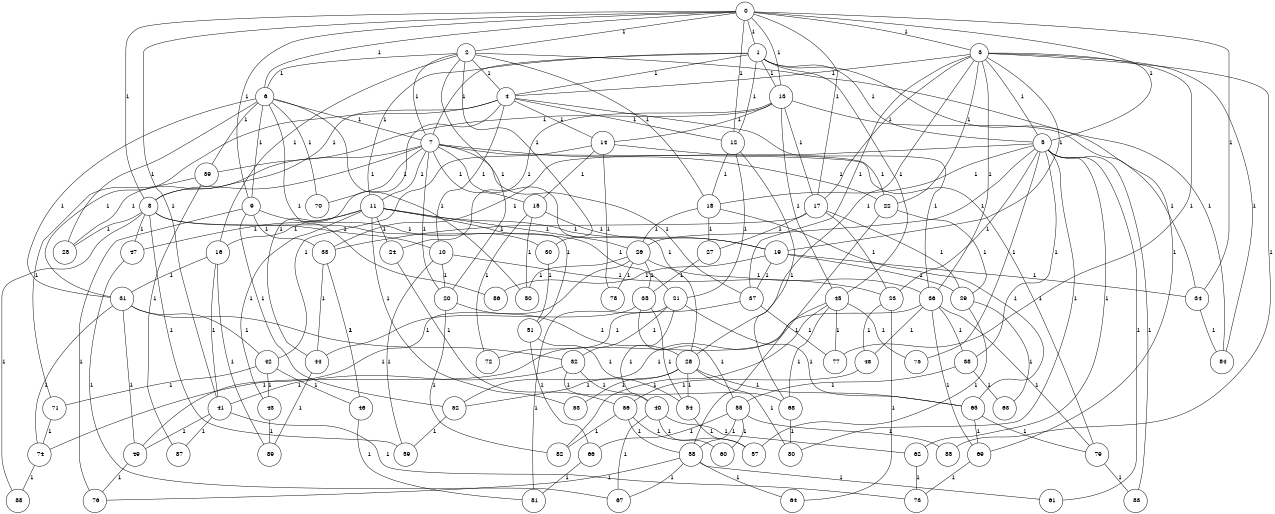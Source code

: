 graph G {
size="8.5,11;"
ratio = "expand;"
fixedsize="true;"
overlap="scale;"
node[shape=circle,width=.12,hight=.12,fontsize=12]
edge[fontsize=12]

0[label=" 0" color=black, pos="1.5539203,2.793367!"];
1[label=" 1" color=black, pos="0.67407427,0.036654754!"];
2[label=" 2" color=black, pos="2.4442814,0.19435148!"];
3[label=" 3" color=black, pos="0.37747813,1.8288395!"];
4[label=" 4" color=black, pos="0.4538446,0.59532982!"];
5[label=" 5" color=black, pos="1.448791,1.2657232!"];
6[label=" 6" color=black, pos="1.8332604,0.97471695!"];
7[label=" 7" color=black, pos="1.7769106,1.3228152!"];
8[label=" 8" color=black, pos="2.666654,0.91141711!"];
9[label=" 9" color=black, pos="0.8302891,2.5661046!"];
10[label=" 10" color=black, pos="1.3830999,1.4260194!"];
11[label=" 11" color=black, pos="1.2962826,1.1263096!"];
12[label=" 12" color=black, pos="0.51253889,0.28312448!"];
13[label=" 13" color=black, pos="1.8257236,1.017305!"];
14[label=" 14" color=black, pos="2.6040042,0.18255805!"];
15[label=" 15" color=black, pos="1.3590534,2.7117457!"];
16[label=" 16" color=black, pos="0.62155539,1.3664356!"];
17[label=" 17" color=black, pos="2.5712346,1.726415!"];
18[label=" 18" color=black, pos="0.69299622,1.7149126!"];
19[label=" 19" color=black, pos="0.40729336,2.739406!"];
20[label=" 20" color=black, pos="1.5628616,1.8811621!"];
21[label=" 21" color=black, pos="1.5713781,2.0475693!"];
22[label=" 22" color=black, pos="1.890489,0.55629704!"];
23[label=" 23" color=black, pos="1.7355005,1.2752497!"];
24[label=" 24" color=black, pos="2.8912055,1.8089004!"];
25[label=" 25" color=black, pos="1.5742256,2.4167747!"];
26[label=" 26" color=black, pos="2.6877498,1.2565006!"];
27[label=" 27" color=black, pos="2.9729095,0.01487545!"];
28[label=" 28" color=black, pos="0.018436972,0.92435634!"];
29[label=" 29" color=black, pos="2.7945047,1.7651973!"];
30[label=" 30" color=black, pos="2.2020529,1.9345361!"];
31[label=" 31" color=black, pos="2.589537,0.2946094!"];
32[label=" 32" color=black, pos="1.8514712,0.94318263!"];
33[label=" 33" color=black, pos="1.6388253,0.69291854!"];
34[label=" 34" color=black, pos="1.4916446,1.4216183!"];
35[label=" 35" color=black, pos="0.94532564,2.0003253!"];
36[label=" 36" color=black, pos="1.3325313,1.5535777!"];
37[label=" 37" color=black, pos="0.89660726,1.8120297!"];
38[label=" 38" color=black, pos="2.6402693,0.036213631!"];
39[label=" 39" color=black, pos="0.95635164,1.7105489!"];
40[label=" 40" color=black, pos="1.4343329,0.23351962!"];
41[label=" 41" color=black, pos="2.0136889,0.39973322!"];
42[label=" 42" color=black, pos="1.8758573,0.96988769!"];
43[label=" 43" color=black, pos="1.2578453,1.7849455!"];
44[label=" 44" color=black, pos="1.8948947,0.71741259!"];
45[label=" 45" color=black, pos="0.65729818,1.8901621!"];
46[label=" 46" color=black, pos="1.2760081,0.5273739!"];
47[label=" 47" color=black, pos="0.25719875,1.0401826!"];
48[label=" 48" color=black, pos="2.8916543,1.7646897!"];
49[label=" 49" color=black, pos="2.2001404,1.4106767!"];
50[label=" 50" color=black, pos="0.98577447,2.8971806!"];
51[label=" 51" color=black, pos="2.3507774,1.8339963!"];
52[label=" 52" color=black, pos="1.0206493,2.037174!"];
53[label=" 53" color=black, pos="0.080851225,0.975515!"];
54[label=" 54" color=black, pos="2.8537118,2.5892191!"];
55[label=" 55" color=black, pos="0.7408117,2.8024422!"];
56[label=" 56" color=black, pos="0.90310389,2.5378092!"];
57[label=" 57" color=black, pos="2.7315548,2.179242!"];
58[label=" 58" color=black, pos="2.3290503,2.960949!"];
59[label=" 59" color=black, pos="2.7585487,2.9254998!"];
60[label=" 60" color=black, pos="2.3463543,2.4571454!"];
61[label=" 61" color=black, pos="0.89000982,0.78406486!"];
62[label=" 62" color=black, pos="1.9355493,0.85463216!"];
63[label=" 63" color=black, pos="2.0026856,1.3088271!"];
64[label=" 64" color=black, pos="0.22420621,0.0090337796!"];
65[label=" 65" color=black, pos="1.7951222,1.6730903!"];
66[label=" 66" color=black, pos="2.2646983,2.8040002!"];
67[label=" 67" color=black, pos="2.4289848,2.8024449!"];
68[label=" 68" color=black, pos="1.6921737,1.2025446!"];
69[label=" 69" color=black, pos="1.6922508,1.3259052!"];
70[label=" 70" color=black, pos="0.3598934,2.3041611!"];
71[label=" 71" color=black, pos="1.8376117,1.2683685!"];
72[label=" 72" color=black, pos="2.4596245,0.017578921!"];
73[label=" 73" color=black, pos="0.46567801,0.37891925!"];
74[label=" 74" color=black, pos="2.3247087,0.75362321!"];
75[label=" 75" color=black, pos="1.9124195,2.5290325!"];
76[label=" 76" color=black, pos="2.8156584,1.1867768!"];
77[label=" 77" color=black, pos="0.7181866,0.13570929!"];
78[label=" 78" color=black, pos="1.6932193,1.440659!"];
79[label=" 79" color=black, pos="1.0528586,2.5926489!"];
80[label=" 80" color=black, pos="2.9864298,2.7672299!"];
81[label=" 81" color=black, pos="1.300897,0.18248407!"];
82[label=" 82" color=black, pos="0.3290686,0.37929914!"];
83[label=" 83" color=black, pos="2.4921754,0.84608131!"];
84[label=" 84" color=black, pos="1.6399088,0.81574296!"];
85[label=" 85" color=black, pos="0.54554008,0.43617538!"];
86[label=" 86" color=black, pos="0.39132267,2.7695904!"];
87[label=" 87" color=black, pos="2.5858619,2.9566645!"];
88[label=" 88" color=black, pos="1.972467,2.0243994!"];
89[label=" 89" color=black, pos="0.87004344,0.89896977!"];
0--1[label="1"]
0--2[label="1"]
0--3[label="1"]
0--5[label="1"]
0--6[label="1"]
0--8[label="1"]
0--9[label="1"]
0--12[label="1"]
0--13[label="1"]
0--17[label="1"]
0--34[label="1"]
0--41[label="1"]
1--4[label="1"]
1--5[label="1"]
1--7[label="1"]
1--11[label="1"]
1--12[label="1"]
1--13[label="1"]
1--45[label="1"]
1--69[label="1"]
2--4[label="1"]
2--6[label="1"]
2--7[label="1"]
2--16[label="1"]
2--18[label="1"]
2--20[label="1"]
2--30[label="1"]
2--84[label="1"]
3--4[label="1"]
3--5[label="1"]
3--17[label="1"]
3--19[label="1"]
3--22[label="1"]
3--28[label="1"]
3--36[label="1"]
3--37[label="1"]
3--77[label="1"]
3--84[label="1"]
3--85[label="1"]
4--8[label="1"]
4--10[label="1"]
4--12[label="1"]
4--14[label="1"]
4--31[label="1"]
4--36[label="1"]
4--44[label="1"]
5--18[label="1"]
5--23[label="1"]
5--26[label="1"]
5--33[label="1"]
5--38[label="1"]
5--61[label="1"]
5--62[label="1"]
5--75[label="1"]
5--80[label="1"]
5--83[label="1"]
6--7[label="1"]
6--9[label="1"]
6--25[label="1"]
6--31[label="1"]
6--39[label="1"]
6--50[label="1"]
6--70[label="1"]
6--86[label="1"]
7--8[label="1"]
7--11[label="1"]
7--15[label="1"]
7--20[label="1"]
7--22[label="1"]
7--25[label="1"]
7--28[label="1"]
7--37[label="1"]
7--70[label="1"]
7--79[label="1"]
8--10[label="1"]
8--21[label="1"]
8--25[label="1"]
8--47[label="1"]
8--59[label="1"]
8--88[label="1"]
9--30[label="1"]
9--33[label="1"]
9--52[label="1"]
9--76[label="1"]
10--20[label="1"]
10--23[label="1"]
10--59[label="1"]
11--16[label="1"]
11--19[label="1"]
11--24[label="1"]
11--26[label="1"]
11--43[label="1"]
11--47[label="1"]
11--51[label="1"]
11--53[label="1"]
12--18[label="1"]
12--21[label="1"]
12--68[label="1"]
13--14[label="1"]
13--17[label="1"]
13--24[label="1"]
13--34[label="1"]
13--39[label="1"]
13--45[label="1"]
14--15[label="1"]
14--22[label="1"]
14--42[label="1"]
14--78[label="1"]
15--19[label="1"]
15--50[label="1"]
15--72[label="1"]
16--31[label="1"]
16--41[label="1"]
16--89[label="1"]
17--23[label="1"]
17--27[label="1"]
17--29[label="1"]
17--33[label="1"]
18--26[label="1"]
18--27[label="1"]
18--65[label="1"]
19--29[label="1"]
19--34[label="1"]
19--37[label="1"]
19--86[label="1"]
20--28[label="1"]
20--82[label="1"]
21--32[label="1"]
21--40[label="1"]
21--65[label="1"]
21--81[label="1"]
22--29[label="1"]
22--58[label="1"]
23--48[label="1"]
23--64[label="1"]
24--56[label="1"]
26--35[label="1"]
26--36[label="1"]
26--49[label="1"]
26--50[label="1"]
26--78[label="1"]
27--35[label="1"]
28--52[label="1"]
28--53[label="1"]
28--54[label="1"]
28--65[label="1"]
28--80[label="1"]
29--57[label="1"]
29--63[label="1"]
30--51[label="1"]
31--32[label="1"]
31--42[label="1"]
31--49[label="1"]
31--74[label="1"]
32--40[label="1"]
32--41[label="1"]
32--68[label="1"]
33--44[label="1"]
33--46[label="1"]
34--84[label="1"]
35--44[label="1"]
35--54[label="1"]
35--55[label="1"]
36--38[label="1"]
36--48[label="1"]
36--69[label="1"]
36--74[label="1"]
36--79[label="1"]
37--72[label="1"]
37--77[label="1"]
38--55[label="1"]
38--63[label="1"]
39--71[label="1"]
39--87[label="1"]
40--60[label="1"]
40--62[label="1"]
40--67[label="1"]
41--49[label="1"]
41--73[label="1"]
41--87[label="1"]
42--43[label="1"]
42--46[label="1"]
42--71[label="1"]
43--89[label="1"]
44--89[label="1"]
45--52[label="1"]
45--68[label="1"]
45--75[label="1"]
45--77[label="1"]
45--82[label="1"]
46--81[label="1"]
47--67[label="1"]
48--56[label="1"]
49--76[label="1"]
51--54[label="1"]
51--66[label="1"]
52--59[label="1"]
54--57[label="1"]
55--58[label="1"]
55--60[label="1"]
55--66[label="1"]
55--85[label="1"]
56--57[label="1"]
56--58[label="1"]
56--82[label="1"]
58--61[label="1"]
58--64[label="1"]
58--67[label="1"]
58--76[label="1"]
62--73[label="1"]
65--69[label="1"]
65--79[label="1"]
66--81[label="1"]
68--80[label="1"]
69--73[label="1"]
71--74[label="1"]
74--88[label="1"]
79--83[label="1"]

}

